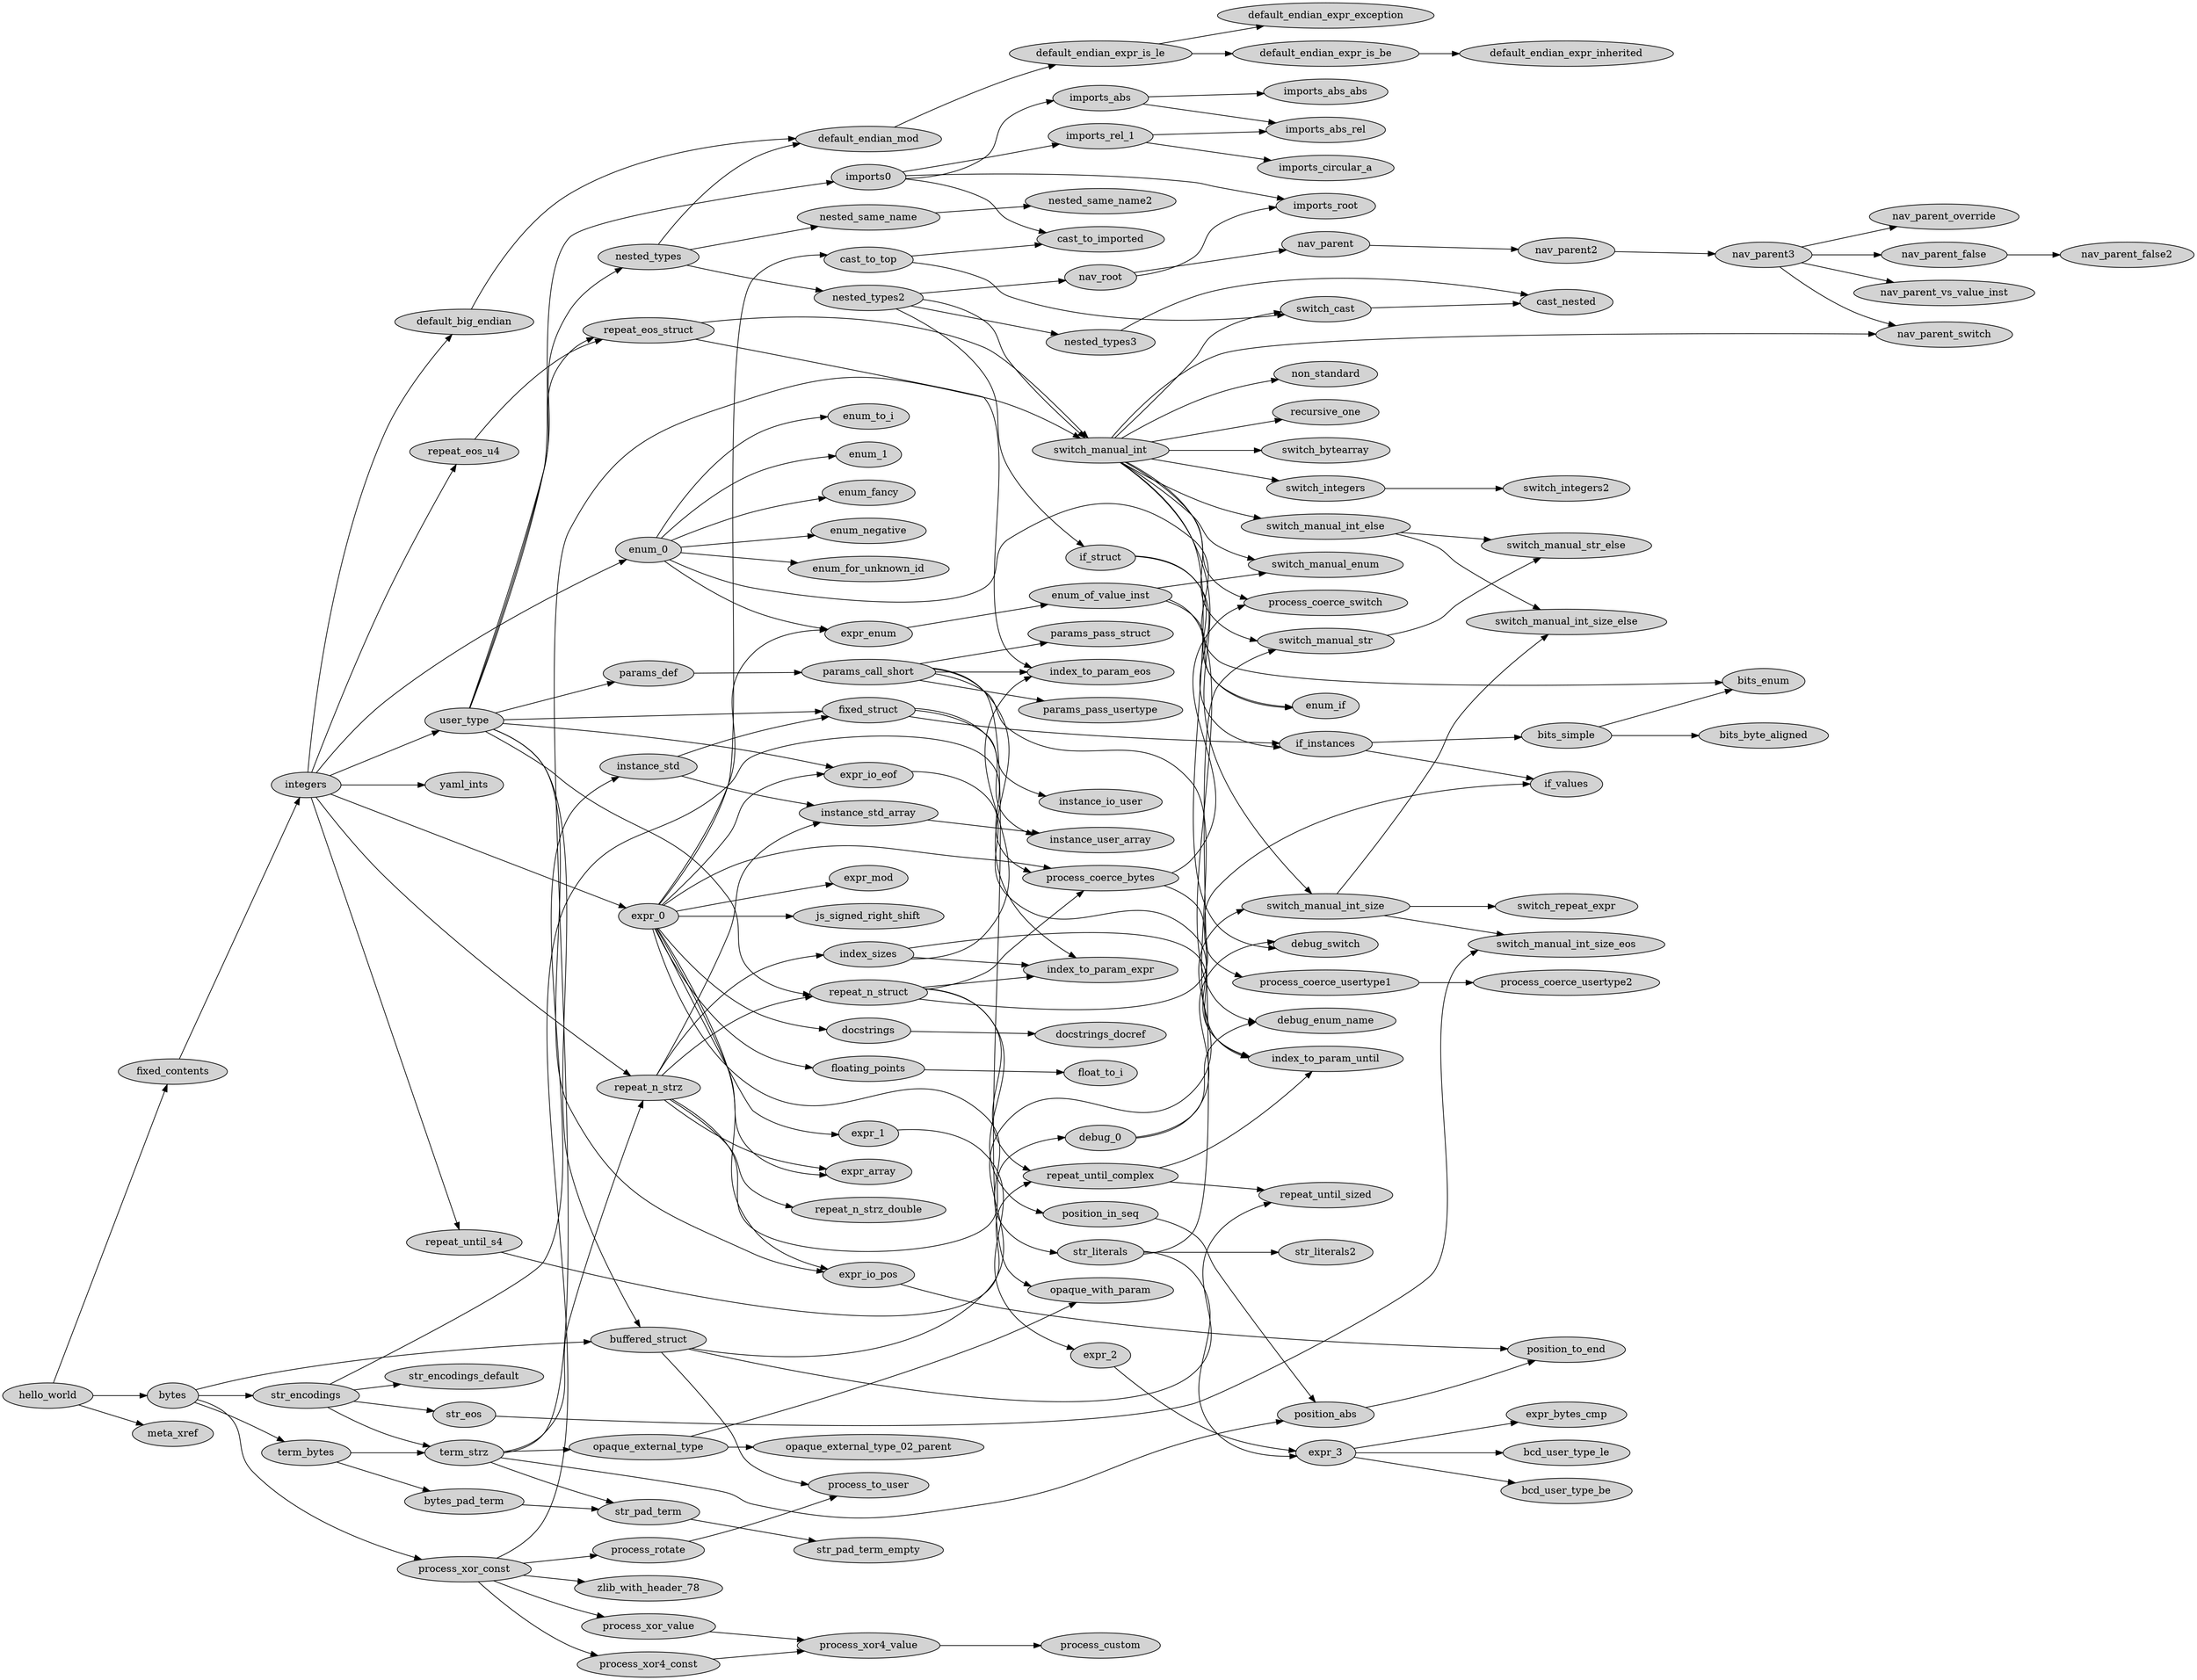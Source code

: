 digraph {
	rankdir=LR;
	node [style=filled];

	hello_world -> fixed_contents;
	fixed_contents -> integers; // [label="builtin integers"];
	integers -> yaml_ints;

	expr_0 -> floating_points -> float_to_i;
	expr_0 -> {expr_mod js_signed_right_shift};
	expr_0 -> str_literals -> str_literals2;
	expr_0 -> expr_1 -> expr_2 -> expr_3 -> expr_bytes_cmp;
	{expr_0 repeat_n_strz} -> expr_array;
	{user_type expr_0} -> expr_io_eof;
	{user_type expr_0} -> expr_io_pos;
	str_literals -> expr_3 -> {bcd_user_type_le bcd_user_type_be};

	expr_0 -> docstrings -> docstrings_docref;

	integers -> enum_0;
	enum_0 -> enum_1; // [label="multi-level enums"];
	enum_0 -> enum_fancy;
	{expr_0 enum_0} -> expr_enum -> enum_of_value_inst;
	enum_0 -> enum_negative;
	enum_0 -> enum_for_unknown_id;
	enum_0 -> enum_to_i;
	{enum_of_value_inst if_struct} -> enum_if;

	integers -> expr_0; // [label="instance values, basic arithmetics"];

	if_instances -> bits_simple -> {bits_byte_aligned bits_enum};
	enum_0 -> bits_enum;

	integers -> user_type -> nested_types -> nested_types2 -> nested_types3;
	nested_types -> nested_same_name -> nested_same_name2;

	{bytes user_type} -> buffered_struct;

	integers -> {repeat_eos_u4 repeat_n_strz repeat_until_s4};
	term_strz -> repeat_n_strz -> repeat_n_strz_double;
	{user_type repeat_eos_u4} -> repeat_eos_struct;
	{user_type repeat_n_strz} -> repeat_n_struct;
	repeat_until_s4 -> repeat_until_complex -> repeat_until_sized;
	repeat_n_struct -> repeat_until_complex;
	buffered_struct -> repeat_until_sized;

	hello_world -> bytes -> term_bytes -> bytes_pad_term -> str_pad_term;
	term_bytes -> term_strz -> str_pad_term -> str_pad_term_empty;

	bytes -> str_encodings -> str_encodings_default;

	str_encodings -> {term_strz str_eos};

	{nested_types2 term_strz repeat_eos_struct} -> switch_manual_int -> {switch_manual_int_else switch_manual_int_size switch_bytearray};
	buffered_struct -> switch_manual_int_size;
	{switch_manual_int_else switch_manual_int_size} -> switch_manual_int_size_else;
	{switch_manual_int str_literals} -> switch_manual_str;
	{switch_manual_str switch_manual_int_else} -> switch_manual_str_else;
	switch_manual_int -> switch_integers -> switch_integers2;
	{switch_manual_int enum_of_value_inst} -> switch_manual_enum;
	switch_manual_int -> {non_standard recursive_one};
	switch_manual_int_size -> switch_repeat_expr;

	hello_world -> meta_xref;

	{str_eos switch_manual_int_size} -> switch_manual_int_size_eos;

	repeat_n_strz -> index_sizes -> {index_to_param_eos index_to_param_expr index_to_param_until};
	user_type -> params_def -> params_call_short -> {index_to_param_eos index_to_param_expr index_to_param_until params_pass_struct params_pass_usertype};
	repeat_eos_struct -> index_to_param_eos;
	repeat_n_struct -> index_to_param_expr;
	{repeat_until_complex expr_io_eof} -> index_to_param_until;

	nested_types2 -> if_struct -> if_instances -> if_values;
	repeat_n_struct -> if_values;

	bytes -> process_xor_const -> process_xor_value -> process_xor4_value;
	process_xor_const -> {process_xor4_const process_rotate zlib_with_header_78};
	process_xor4_const -> process_xor4_value;
	{buffered_struct process_rotate} -> process_to_user;

	{repeat_n_struct process_xor_const expr_0} -> process_coerce_bytes -> process_coerce_usertype1 -> process_coerce_usertype2;
	{process_coerce_bytes switch_manual_int} -> process_coerce_switch;

	nested_types2 -> nav_root -> nav_parent -> nav_parent2 -> nav_parent3;
	nav_parent3 -> nav_parent_vs_value_inst;
	nav_parent3 -> nav_parent_override;
	nav_parent3 -> nav_parent_false -> nav_parent_false2;
	{nav_parent3 switch_manual_int} -> nav_parent_switch;

	repeat_n_struct -> position_in_seq -> position_abs;
	term_strz -> position_abs;
	{expr_io_pos position_abs} -> position_to_end;

	process_xor4_value -> process_custom;

	str_encodings -> instance_std;
	{instance_std repeat_n_strz} -> instance_std_array;

	{instance_std user_type} -> fixed_struct -> {instance_io_user if_instances};
	{instance_std_array fixed_struct} -> instance_user_array;

	integers -> default_big_endian;
	{default_big_endian nested_types} -> default_endian_mod -> default_endian_expr_is_le -> default_endian_expr_is_be -> default_endian_expr_inherited;
	default_endian_expr_is_le -> default_endian_expr_exception;

	expr_0 -> cast_to_top;
	{cast_to_top switch_manual_int} -> switch_cast -> cast_nested;
	nested_types3 -> cast_nested;

	repeat_n_strz -> debug_0;
	{debug_0 switch_manual_int} -> debug_switch;
	{debug_0 enum_of_value_inst} -> debug_enum_name;

	user_type -> imports0;
	imports0 -> imports_rel_1 -> imports_circular_a;
	{imports0 nav_root} -> imports_root;
	{imports0 cast_to_top} -> cast_to_imported;
	imports0 -> imports_abs -> {imports_abs_abs imports_abs_rel};
	imports_rel_1 -> imports_abs_rel;

	term_strz -> opaque_external_type -> opaque_external_type_02_parent;
	{opaque_external_type params_call_short} -> opaque_with_param;
}
